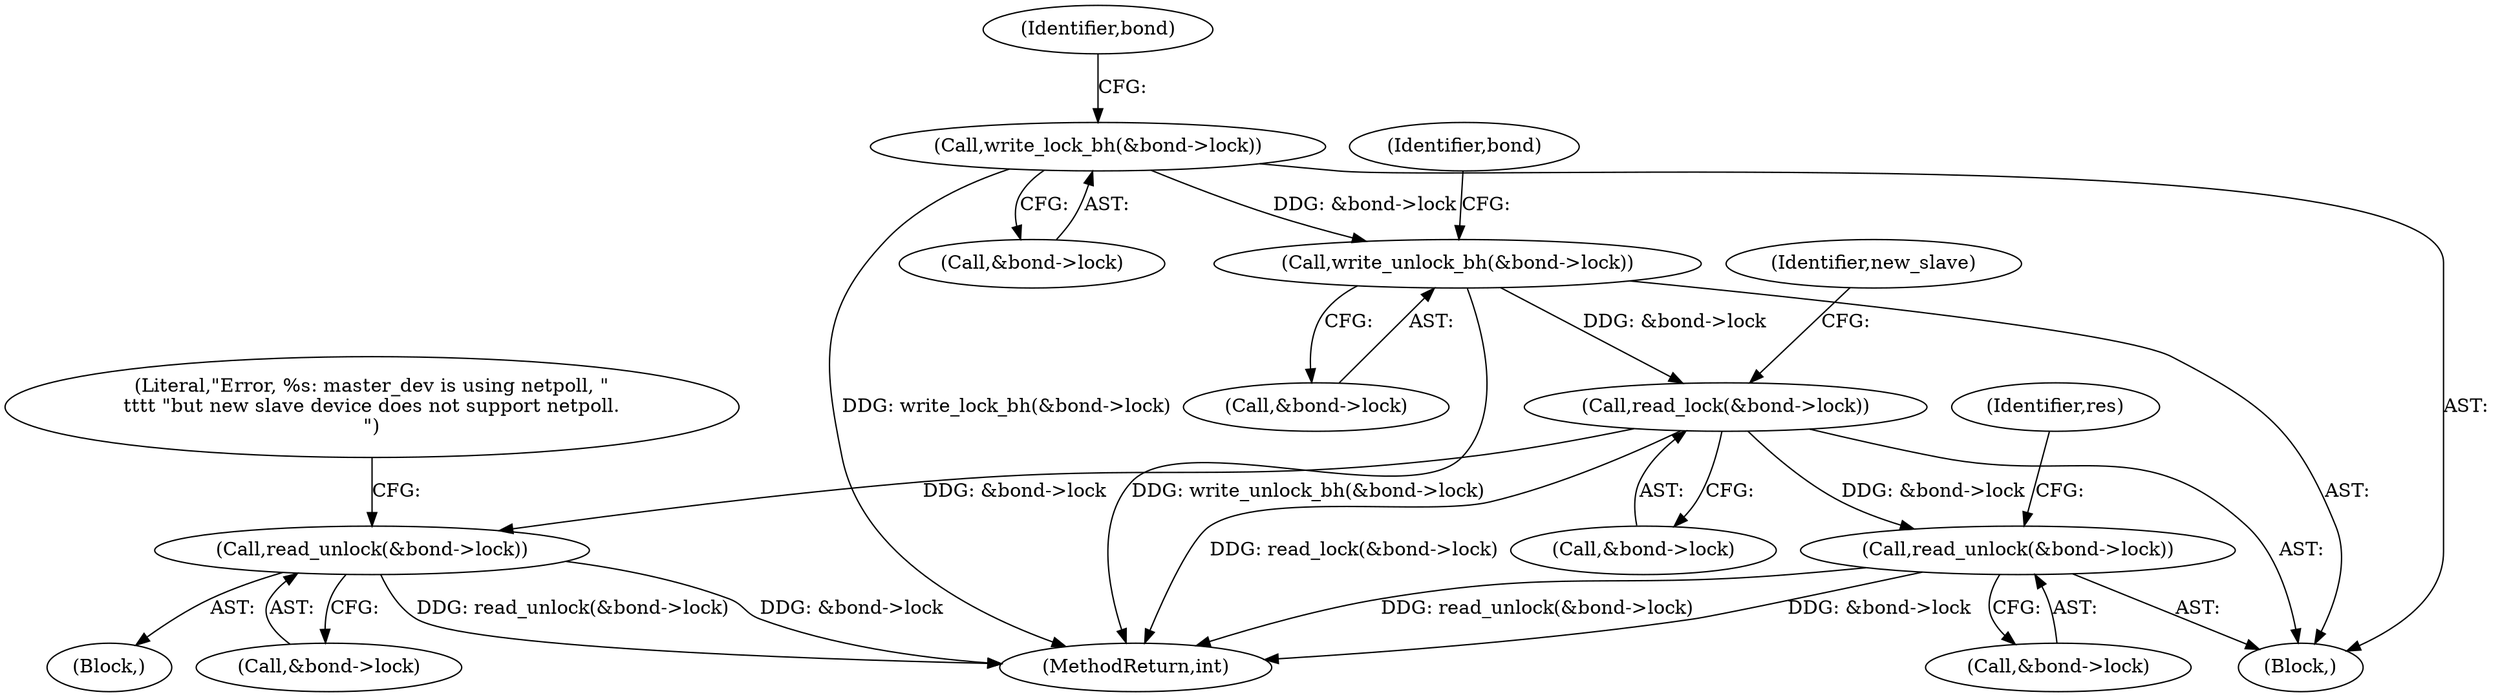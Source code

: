 digraph "0_linux_550fd08c2cebad61c548def135f67aba284c6162_0@API" {
"1000661" [label="(Call,write_unlock_bh(&bond->lock))"];
"1000643" [label="(Call,write_lock_bh(&bond->lock))"];
"1000668" [label="(Call,read_lock(&bond->lock))"];
"1000974" [label="(Call,read_unlock(&bond->lock))"];
"1000989" [label="(Call,read_unlock(&bond->lock))"];
"1000643" [label="(Call,write_lock_bh(&bond->lock))"];
"1000649" [label="(Identifier,bond)"];
"1000669" [label="(Call,&bond->lock)"];
"1000975" [label="(Call,&bond->lock)"];
"1000675" [label="(Identifier,new_slave)"];
"1000668" [label="(Call,read_lock(&bond->lock))"];
"1000990" [label="(Call,&bond->lock)"];
"1000644" [label="(Call,&bond->lock)"];
"1000980" [label="(Literal,\"Error, %s: master_dev is using netpoll, \"\n\t\t\t\t \"but new slave device does not support netpoll.\n\")"];
"1000134" [label="(Block,)"];
"1000974" [label="(Call,read_unlock(&bond->lock))"];
"1000973" [label="(Block,)"];
"1000662" [label="(Call,&bond->lock)"];
"1000661" [label="(Call,write_unlock_bh(&bond->lock))"];
"1000995" [label="(Identifier,res)"];
"1001091" [label="(MethodReturn,int)"];
"1000667" [label="(Identifier,bond)"];
"1000989" [label="(Call,read_unlock(&bond->lock))"];
"1000661" -> "1000134"  [label="AST: "];
"1000661" -> "1000662"  [label="CFG: "];
"1000662" -> "1000661"  [label="AST: "];
"1000667" -> "1000661"  [label="CFG: "];
"1000661" -> "1001091"  [label="DDG: write_unlock_bh(&bond->lock)"];
"1000643" -> "1000661"  [label="DDG: &bond->lock"];
"1000661" -> "1000668"  [label="DDG: &bond->lock"];
"1000643" -> "1000134"  [label="AST: "];
"1000643" -> "1000644"  [label="CFG: "];
"1000644" -> "1000643"  [label="AST: "];
"1000649" -> "1000643"  [label="CFG: "];
"1000643" -> "1001091"  [label="DDG: write_lock_bh(&bond->lock)"];
"1000668" -> "1000134"  [label="AST: "];
"1000668" -> "1000669"  [label="CFG: "];
"1000669" -> "1000668"  [label="AST: "];
"1000675" -> "1000668"  [label="CFG: "];
"1000668" -> "1001091"  [label="DDG: read_lock(&bond->lock)"];
"1000668" -> "1000974"  [label="DDG: &bond->lock"];
"1000668" -> "1000989"  [label="DDG: &bond->lock"];
"1000974" -> "1000973"  [label="AST: "];
"1000974" -> "1000975"  [label="CFG: "];
"1000975" -> "1000974"  [label="AST: "];
"1000980" -> "1000974"  [label="CFG: "];
"1000974" -> "1001091"  [label="DDG: read_unlock(&bond->lock)"];
"1000974" -> "1001091"  [label="DDG: &bond->lock"];
"1000989" -> "1000134"  [label="AST: "];
"1000989" -> "1000990"  [label="CFG: "];
"1000990" -> "1000989"  [label="AST: "];
"1000995" -> "1000989"  [label="CFG: "];
"1000989" -> "1001091"  [label="DDG: read_unlock(&bond->lock)"];
"1000989" -> "1001091"  [label="DDG: &bond->lock"];
}
